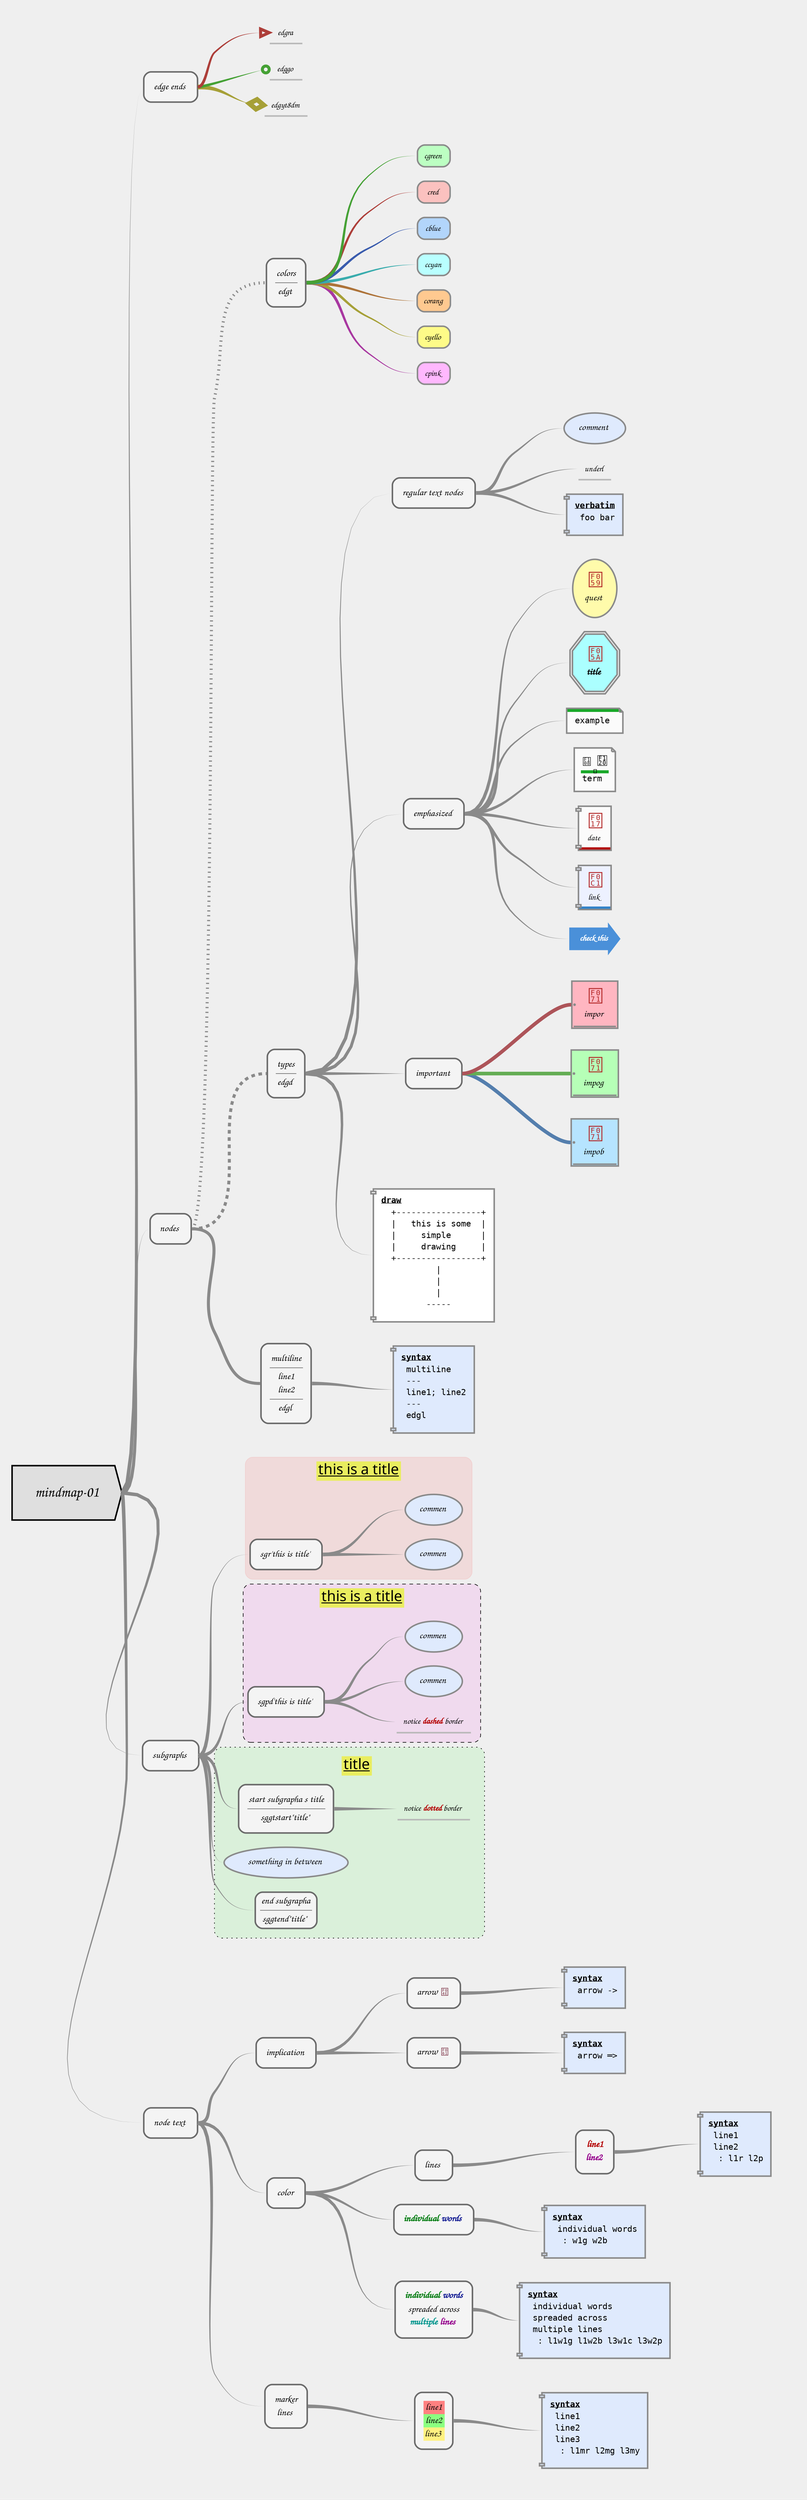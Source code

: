 digraph G {

	nodesep="0.1";
	newrank="true";
	compound="false";
	splines="true";
	ordering=out;
	rankdir=LR;
	ranksep=0.1;
	bgcolor="#efefef";

	node[fontname="Comic Sans MS" fontsize=14 fontcolor="#000000" color="#000000" gradientangle="90" penwidth=2.5];
	edge[arrowhead=none color="#8a8a8a" minlen=3 style=tapered penwidth=6 dir=forward arrowtail=none fontname="Comic Sans MS Bold" fontsize="16" fontcolor="#151e94"];

// mindmap-01
	subgraph cluster000 {

		style=radial;
		ordering=out;
		fillcolor="#efefef";
		color="#efefef";

		node1[fontsize="24" margin="0.5" shape=cds style=radial color="#000000" fillcolor="#dfdfdf" gradientangle="90" label=<<TABLE CELLBORDER="0" CELLSPACING="0" BORDER="0"><TR><TD>mindmap-01</TD></TR></TABLE>>];
		subgraph cluster104 {
			style = invis;
			subgraph cluster10403 {
				style = invis;
				subgraph cluster1040301 {
					style = invis;
					subgraph cluster104030101 {
						style = invis;
						node104030101[shape=component fontname="Dejavu Sans Mono" style="radial" margin="0.15,0.15" fillcolor="#dfeafd" color="#8a8a8a" label=<<TABLE CELLBORDER="0" CELLSPACING="0" BORDER="0"><TR><TD ALIGN="left"><B><U><FONT>syntax</FONT></U></B></TD></TR><TR><TD ALIGN="left"> line1</TD></TR><TR><TD ALIGN="left"> line2</TD></TR><TR><TD ALIGN="left"> line3</TD></TR><TR><TD ALIGN="left">  :&nbsp;l1mr&nbsp;l2mg&nbsp;l3my</TD></TR><TR><TD ALIGN="left"></TD></TR><TR><TD ALIGN="left"></TD></TR></TABLE>>];
					}
					node1040301[shape=box margin="0.2,0.2" style="rounded,radial" fontsize="16" fillcolor="#f4f4f4" color="#6a6a6a" label=<<TABLE CELLBORDER="0" CELLSPACING="0" BORDER="0"><TR><TD BGCOLOR="#FF8080">line1</TD></TR><TR><TD BGCOLOR="#8BFF80">line2</TD></TR><TR><TD BGCOLOR="#FFF180">line3&nbsp;</TD></TR></TABLE>>];
				}
				node10403[shape=box margin="0.2,0.2" style="rounded,radial" fontsize="16" fillcolor="#f4f4f4" color="#6a6a6a" label=<<TABLE CELLBORDER="0" CELLSPACING="0" BORDER="0"><TR><TD>marker</TD></TR><TR><TD>lines&nbsp;</TD></TR></TABLE>>];
			}
			subgraph cluster10402 {
				style = invis;
				subgraph cluster1040203 {
					style = invis;
					subgraph cluster104020301 {
						style = invis;
						node104020301[shape=component fontname="Dejavu Sans Mono" style="radial" margin="0.15,0.15" fillcolor="#dfeafd" color="#8a8a8a" label=<<TABLE CELLBORDER="0" CELLSPACING="0" BORDER="0"><TR><TD ALIGN="left"><B><U><FONT>syntax</FONT></U></B></TD></TR><TR><TD ALIGN="left"> individual&nbsp;words</TD></TR><TR><TD ALIGN="left"> spreaded&nbsp;across</TD></TR><TR><TD ALIGN="left"> multiple&nbsp;lines</TD></TR><TR><TD ALIGN="left">  :&nbsp;l1w1g&nbsp;l1w2b&nbsp;l3w1c&nbsp;l3w2p</TD></TR><TR><TD ALIGN="left"></TD></TR><TR><TD ALIGN="left"></TD></TR></TABLE>>];
					}
					node1040203[shape=box margin="0.2,0.2" style="rounded,radial" fontsize="16" fillcolor="#f4f4f4" color="#6a6a6a" label=<<TABLE CELLBORDER="0" CELLSPACING="0" BORDER="0"><TR><TD><B><FONT COLOR="#027b10">individual</FONT></B>&nbsp;<B><FONT COLOR="#151e94">words</FONT></B></TD></TR><TR><TD>spreaded&nbsp;across</TD></TR><TR><TD><B><FONT COLOR="#00948c">multiple</FONT></B>&nbsp;<B><FONT COLOR="#94008b">lines</FONT></B>&nbsp;</TD></TR></TABLE>>];
				}
				subgraph cluster1040202 {
					style = invis;
					subgraph cluster104020201 {
						style = invis;
						node104020201[shape=component fontname="Dejavu Sans Mono" style="radial" margin="0.15,0.15" fillcolor="#dfeafd" color="#8a8a8a" label=<<TABLE CELLBORDER="0" CELLSPACING="0" BORDER="0"><TR><TD ALIGN="left"><B><U><FONT>syntax</FONT></U></B></TD></TR><TR><TD ALIGN="left"> individual&nbsp;words</TD></TR><TR><TD ALIGN="left">  :&nbsp;w1g&nbsp;w2b</TD></TR><TR><TD ALIGN="left"></TD></TR><TR><TD ALIGN="left"></TD></TR></TABLE>>];
					}
					node1040202[shape=box margin="0.2,0.2" style="rounded,radial" fontsize="16" fillcolor="#f4f4f4" color="#6a6a6a" label=<<TABLE CELLBORDER="0" CELLSPACING="0" BORDER="0"><TR><TD><B><FONT COLOR="#027b10">individual</FONT></B>&nbsp;<B><FONT COLOR="#151e94">words</FONT></B>&nbsp;</TD></TR></TABLE>>];
				}
				subgraph cluster1040201 {
					style = invis;
					subgraph cluster104020101 {
						style = invis;
						subgraph cluster10402010101 {
							style = invis;
							node10402010101[shape=component fontname="Dejavu Sans Mono" style="radial" margin="0.15,0.15" fillcolor="#dfeafd" color="#8a8a8a" label=<<TABLE CELLBORDER="0" CELLSPACING="0" BORDER="0"><TR><TD ALIGN="left"><B><U><FONT>syntax</FONT></U></B></TD></TR><TR><TD ALIGN="left"> line1</TD></TR><TR><TD ALIGN="left"> line2</TD></TR><TR><TD ALIGN="left">  :&nbsp;l1r&nbsp;l2p</TD></TR><TR><TD ALIGN="left"></TD></TR><TR><TD ALIGN="left"></TD></TR></TABLE>>];
						}
						node104020101[shape=box margin="0.2,0.2" style="rounded,radial" fontsize="16" fillcolor="#f4f4f4" color="#6a6a6a" label=<<TABLE CELLBORDER="0" CELLSPACING="0" BORDER="0"><TR><TD><B><FONT COLOR="#B30000">line1</FONT></B></TD></TR><TR><TD><B><FONT COLOR="#94008b">line2&nbsp;</FONT></B></TD></TR></TABLE>>];
					}
					node1040201[shape=box margin="0.2,0.2" style="rounded,radial" fontsize="16" fillcolor="#f4f4f4" color="#6a6a6a" label=<<TABLE CELLBORDER="0" CELLSPACING="0" BORDER="0"><TR><TD>lines&nbsp;</TD></TR></TABLE>>];
				}
				node10402[shape=box margin="0.2,0.2" style="rounded,radial" fontsize="16" fillcolor="#f4f4f4" color="#6a6a6a" label=<<TABLE CELLBORDER="0" CELLSPACING="0" BORDER="0"><TR><TD>color&nbsp;</TD></TR></TABLE>>];
			}
			subgraph cluster10401 {
				style = invis;
				subgraph cluster1040102 {
					style = invis;
					subgraph cluster104010201 {
						style = invis;
						node104010201[shape=component fontname="Dejavu Sans Mono" style="radial" margin="0.15,0.15" fillcolor="#dfeafd" color="#8a8a8a" label=<<TABLE CELLBORDER="0" CELLSPACING="0" BORDER="0"><TR><TD ALIGN="left"><B><U><FONT>syntax</FONT></U></B></TD></TR><TR><TD ALIGN="left"> arrow&nbsp;&#9552;&gt;</TD></TR><TR><TD ALIGN="left"></TD></TR><TR><TD ALIGN="left"></TD></TR></TABLE>>];
					}
					node1040102[shape=box margin="0.2,0.2" style="rounded,radial" fontsize="16" fillcolor="#f4f4f4" color="#6a6a6a" label=<<TABLE CELLBORDER="0" CELLSPACING="0" BORDER="0"><TR><TD>arrow&nbsp;<FONT FACE="FontAwesome" POINT-SIZE="13" COLOR="#6E1B31">&#xf061;</FONT>&nbsp;</TD></TR></TABLE>>];
				}
				subgraph cluster1040101 {
					style = invis;
					subgraph cluster104010101 {
						style = invis;
						node104010101[shape=component fontname="Dejavu Sans Mono" style="radial" margin="0.15,0.15" fillcolor="#dfeafd" color="#8a8a8a" label=<<TABLE CELLBORDER="0" CELLSPACING="0" BORDER="0"><TR><TD ALIGN="left"><B><U><FONT>syntax</FONT></U></B></TD></TR><TR><TD ALIGN="left"> arrow&nbsp;-&gt;</TD></TR><TR><TD ALIGN="left"></TD></TR><TR><TD ALIGN="left"></TD></TR></TABLE>>];
					}
					node1040101[shape=box margin="0.2,0.2" style="rounded,radial" fontsize="16" fillcolor="#f4f4f4" color="#6a6a6a" label=<<TABLE CELLBORDER="0" CELLSPACING="0" BORDER="0"><TR><TD>arrow&nbsp;<FONT FACE="FontAwesome" POINT-SIZE="13" COLOR="#6E1B31">&#xf04e;</FONT>&nbsp;</TD></TR></TABLE>>];
				}
				node10401[shape=box margin="0.2,0.2" style="rounded,radial" fontsize="16" fillcolor="#f4f4f4" color="#6a6a6a" label=<<TABLE CELLBORDER="0" CELLSPACING="0" BORDER="0"><TR><TD>implication&nbsp;</TD></TR></TABLE>>];
			}
			node104[shape=box margin="0.2,0.2" style="rounded,radial" fontsize="16" fillcolor="#f4f4f4" color="#6a6a6a" label=<<TABLE CELLBORDER="0" CELLSPACING="0" BORDER="0"><TR><TD>node&nbsp;text&nbsp;</TD></TR></TABLE>>];
		}
		subgraph cluster103 {
			style = invis;
			subgraph clustercolored10305 {
				style = "dotted, rounded";
				color = "#000000";
				bgcolor = "#00FF0016";
			subgraph cluster10305 {
				style = invis;
				node10305[shape=box style="rounded,radial" fontsize="16" fillcolor="#f4f4f4" color="#6a6a6a" label=<<TABLE CELLBORDER="0" CELLSPACING="0" BORDER="0"><TR><TD>end&nbsp;subgrapha</TD></TR><TR><TD></TD></TR><HR/><TR><TD></TD></TR><TR><TD>sggtend"title"&nbsp;</TD></TR></TABLE>>];
			}
			subgraph cluster10304 {
				style = invis;
				node10304[shape=oval fontname="Comic Sans MS" fontsize="16" margin="0.1" style="radial" fillcolor="#dfeafd" color="#8a8a8a" label=<<I><TABLE CELLBORDER="0" CELLSPACING="0" BORDER="0"><TR><TD>something&nbsp;in&nbsp;between&nbsp;</TD></TR></TABLE></I>>];
			}
			subgraph cluster10303 {
				style = invis;
			fontname = "Balsamiq Sans";
				fontsize = "24";

				subgraph cluster1030301 {
					style = invis;
					node1030301[color="#b8b8b8" fontcolor="#000000" shape=underline  label=<<TABLE CELLBORDER="0" CELLSPACING="0" BORDER="0"><TR><TD>notice&nbsp;<B><FONT COLOR="#B30000">dotted</FONT></B>&nbsp;border&nbsp;</TD></TR></TABLE>>];
				}
				node10303[shape=box margin="0.2,0.2" style="rounded,radial" fontsize="16" fillcolor="#f4f4f4" color="#6a6a6a" label=<<TABLE CELLBORDER="0" CELLSPACING="0" BORDER="0"><TR><TD>start&nbsp;subgrapha&nbsp;s&nbsp;title</TD></TR><TR><TD></TD></TR><HR/><TR><TD></TD></TR><TR><TD>sggtstart"title"&nbsp;</TD></TR></TABLE>>];
			label = <<TABLE CELLBORDER="0" CELLPADDING="3" CELLSPACING="3" BORDER="0"><TR><TD BGCOLOR="#E9ED5F" COLOR="#000000"><U>title</U></TD></TR></TABLE>>
			}
			}
			subgraph cluster10302 {
				style = "dashed, rounded";
				color = "#000000";
				bgcolor = "#FF00EA16"
			fontname = "Balsamiq Sans";
				fontsize = "24";

				subgraph cluster1030203 {
					style = invis;
					node1030203[shape=underline fontcolor="#000000" color="#b8b8b8" label=<<TABLE CELLBORDER="0" CELLSPACING="0" BORDER="0"><TR><TD>notice&nbsp;<B><FONT COLOR="#B30000">dashed</FONT></B>&nbsp;border&nbsp;</TD></TR></TABLE>>];
				}
				subgraph cluster1030202 {
					style = invis;
					node1030202[shape=oval fontname="Comic Sans MS" fontsize="16" margin="0.1" style="radial" fillcolor="#dfeafd" color="#8a8a8a" label=<<I><TABLE CELLBORDER="0" CELLSPACING="0" BORDER="0"><TR><TD>commen&nbsp;</TD></TR></TABLE></I>>];
				}
				subgraph cluster1030201 {
					style = invis;
					node1030201[shape=oval fontname="Comic Sans MS" fontsize="16" margin="0.1" style="radial" fillcolor="#dfeafd" color="#8a8a8a" label=<<I><TABLE CELLBORDER="0" CELLSPACING="0" BORDER="0"><TR><TD>commen&nbsp;</TD></TR></TABLE></I>>];
				}
				node10302[shape=box margin="0.2,0.2" style="rounded,radial" fontsize="16" fillcolor="#f4f4f4" color="#6a6a6a" label=<<TABLE CELLBORDER="0" CELLSPACING="0" BORDER="0"><TR><TD>sgpd'this&nbsp;is&nbsp;title'&nbsp;</TD></TR></TABLE>>];
			label = <<TABLE CELLBORDER="0" CELLPADDING="3" CELLSPACING="3" BORDER="0"><TR><TD BGCOLOR="#E9ED5F" COLOR="#000000"><U>this is a title</U></TD></TR></TABLE>>
			}
			subgraph cluster10301 {
				style = " rounded";
				color = "#FF000016";
				bgcolor = "#FF000016"
			fontname = "Balsamiq Sans";
				fontsize = "24";

				subgraph cluster1030102 {
					style = invis;
					node1030102[shape=oval fontname="Comic Sans MS" fontsize="16" margin="0.1" style="radial" fillcolor="#dfeafd" color="#8a8a8a" label=<<I><TABLE CELLBORDER="0" CELLSPACING="0" BORDER="0"><TR><TD>commen&nbsp;</TD></TR></TABLE></I>>];
				}
				subgraph cluster1030101 {
					style = invis;
					node1030101[shape=oval fontname="Comic Sans MS" fontsize="16" margin="0.1" style="radial" fillcolor="#dfeafd" color="#8a8a8a" label=<<I><TABLE CELLBORDER="0" CELLSPACING="0" BORDER="0"><TR><TD>commen&nbsp;</TD></TR></TABLE></I>>];
				}
				node10301[shape=box margin="0.2,0.2" style="rounded,radial" fontsize="16" fillcolor="#f4f4f4" color="#6a6a6a" label=<<TABLE CELLBORDER="0" CELLSPACING="0" BORDER="0"><TR><TD>sgr'this&nbsp;is&nbsp;title'&nbsp;</TD></TR></TABLE>>];
			label = <<TABLE CELLBORDER="0" CELLPADDING="3" CELLSPACING="3" BORDER="0"><TR><TD BGCOLOR="#E9ED5F" COLOR="#000000"><U>this is a title</U></TD></TR></TABLE>>
			}
			node103[shape=box margin="0.2,0.2" style="rounded,radial" fontsize="16" fillcolor="#f4f4f4" color="#6a6a6a" label=<<TABLE CELLBORDER="0" CELLSPACING="0" BORDER="0"><TR><TD>subgraphs&nbsp;</TD></TR></TABLE>>];
		}
		subgraph cluster102 {
			style = invis;
			subgraph cluster10203 {
				style = invis;
				subgraph cluster1020301 {
					style = invis;
					node1020301[shape=component fontname="Dejavu Sans Mono" style="radial" margin="0.15,0.15" fillcolor="#dfeafd" color="#8a8a8a" label=<<TABLE CELLBORDER="0" CELLSPACING="0" BORDER="0"><TR><TD ALIGN="left"><B><U><FONT>syntax</FONT></U></B></TD></TR><TR><TD ALIGN="left"> multiline</TD></TR><TR><TD ALIGN="left"> ---</TD></TR><TR><TD ALIGN="left"> line1;&nbsp;line2</TD></TR><TR><TD ALIGN="left"> ---</TD></TR><TR><TD ALIGN="left"> edgl</TD></TR><TR><TD ALIGN="left"></TD></TR><TR><TD ALIGN="left"></TD></TR></TABLE>>];
				}
				node10203[shape=box margin="0.2,0.2" style="rounded,radial" fontsize="16" fillcolor="#f4f4f4" color="#6a6a6a" label=<<TABLE CELLBORDER="0" CELLSPACING="0" BORDER="0"><TR><TD>multiline</TD></TR><TR><TD></TD></TR><HR/><TR><TD></TD></TR><TR><TD>line1</TD></TR><TR><TD>line2</TD></TR><TR><TD></TD></TR><HR/><TR><TD></TD></TR><TR><TD>edgl&nbsp;</TD></TR></TABLE>>];
			}
			subgraph cluster10202 {
				style = invis;
				subgraph cluster1020204 {
					style = invis;
					node1020204[shape=component fontname="Dejavu Sans Mono" style="radial" margin="0.15,0.15" fillcolor="#ffffff" color="#8a8a8a" label=<<TABLE CELLBORDER="0" CELLSPACING="0" BORDER="0"><TR><TD ALIGN="left"><B><U><FONT>draw</FONT></U></B></TD></TR><TR><TD ALIGN="left">  +-----------------+</TD></TR><TR><TD ALIGN="left">  |&nbsp;  this&nbsp;is&nbsp;some&nbsp; |</TD></TR><TR><TD ALIGN="left">  |&nbsp;    simple&nbsp;     |</TD></TR><TR><TD ALIGN="left">  |&nbsp;    drawing&nbsp;    |</TD></TR><TR><TD ALIGN="left">  +-----------------+</TD></TR><TR><TD ALIGN="left">           |</TD></TR><TR><TD ALIGN="left">           |</TD></TR><TR><TD ALIGN="left">           |</TD></TR><TR><TD ALIGN="left">         -----</TD></TR><TR><TD ALIGN="left"></TD></TR><TR><TD ALIGN="left"></TD></TR></TABLE>>];
				}
				subgraph cluster1020203 {
					style = invis;
					subgraph cluster102020303 {
						style = invis;
						node102020303[shape=signature fontsize="16" margin="0.25" style="radial" fillcolor="#b6e4ff" color="#8a8a8a" label=<<TABLE CELLBORDER="0" CELLSPACING="0" BORDER="0"><TR><TD><FONT FACE="FontAwesome" COLOR="#B32727" POINT-SIZE="25">&#xf071;</FONT></TD></TR><TR><TD>impob&nbsp;</TD></TR></TABLE>>];
					}
					subgraph cluster102020302 {
						style = invis;
						node102020302[shape=signature fontsize="16" margin="0.25" style="radial" fillcolor="#b6ffb7" color="#8a8a8a" label=<<TABLE CELLBORDER="0" CELLSPACING="0" BORDER="0"><TR><TD><FONT FACE="FontAwesome" COLOR="#B32727" POINT-SIZE="25">&#xf071;</FONT></TD></TR><TR><TD>impog&nbsp;</TD></TR></TABLE>>];
					}
					subgraph cluster102020301 {
						style = invis;
						node102020301[shape=signature fontsize="16" margin="0.25" style="radial" fillcolor="#ffb6c1" color="#8a8a8a" label=<<TABLE CELLBORDER="0" CELLSPACING="0" BORDER="0"><TR><TD><FONT FACE="FontAwesome" COLOR="#B32727" POINT-SIZE="25">&#xf071;</FONT></TD></TR><TR><TD>impor&nbsp;</TD></TR></TABLE>>];
					}
					node1020203[shape=box margin="0.2,0.2" style="rounded,radial" fontsize="16" fillcolor="#f4f4f4" color="#6a6a6a" label=<<TABLE CELLBORDER="0" CELLSPACING="0" BORDER="0"><TR><TD>important&nbsp;</TD></TR></TABLE>>];
				}
				subgraph cluster1020202 {
					style = invis;
					subgraph cluster102020207 {
						style = invis;
						node102020207[shape=rarrow fontcolor="#000000" margin="0.20" style="filled" fillcolor="#4A90D9" fontcolor="#ffffff" color="#4A90D9" label=<<B><TABLE CELLBORDER="0" CELLSPACING="0" BORDER="0"><TR><TD>check&nbsp;this&nbsp;</TD></TR></TABLE></B>>];
					}
					subgraph cluster102020206 {
						style = invis;
						node102020206[shape=component gradientangle="270" style="filled" margin="0.15,0.15,0.15" fillcolor="#edf1ff;0.93:#3283c9" color="#8a8a8a" label=<<TABLE CELLBORDER="0" CELLSPACING="0" BORDER="0"><TR><TD><FONT FACE="FontAwesome" COLOR="#B32727" POINT-SIZE="25">&#xf0c1;</FONT></TD></TR><TR><TD>link&nbsp;</TD></TR></TABLE>>];
					}
					subgraph cluster102020205 {
						style = invis;
						node102020205[shape=component gradientangle="270" style="filled" margin="0.15,0.15,0.15" fillcolor="#fbfbfb;0.93:#B30E0E" color="#8a8a8a" label=<<TABLE CELLBORDER="0" CELLSPACING="0" BORDER="0"><TR><TD><FONT FACE="FontAwesome" COLOR="#B32727" POINT-SIZE="25">&#xf017;</FONT></TD></TR><TR><TD>date&nbsp;</TD></TR></TABLE>>];
					}
					subgraph cluster102020204 {
						style = invis;
						node102020204[shape=note fontname="Dejavu Sans Mono" gradientangle="270" style="filled" margin="0.15,0.15" fillcolor="#fbfbfb" color="#8a8a8a" label=<<TABLE CELLBORDER="0" CELLSPACING="0" BORDER="0"><TR><TD><FONT FACE="FontAwesome" COLOR="#000000" POINT-SIZE="15">&#xf108;</FONT>&nbsp;<FONT FACE="FontAwesome" COLOR="#000000" POINT-SIZE="20">&#xf120;</FONT></TD></TR><TR><TD BGCOLOR="#18A828"><FONT FACE="FontAwesome" COLOR="#000000" POINT-SIZE="1">&#xf120;</FONT></TD></TR><TR><TD ALIGN="left">term&nbsp;</TD></TR></TABLE>>];
					}
					subgraph cluster102020203 {
						style = invis;
						node102020203[shape=note fontname="Dejavu Sans Mono" gradientangle="270" style="filled" margin="0.15,0.15" fillcolor="#18A828;0.15:#fbfbfb" color="#8a8a8a" label=<<TABLE CELLBORDER="0" CELLSPACING="0" BORDER="0"><TR><TD ALIGN="left">example&nbsp;</TD></TR></TABLE>>];
					}
					subgraph cluster102020202 {
						style = invis;
						node102020202[shape=doubleoctagon fontname="Comic Sans MS Bold" fontsize="16" style="radial" fillcolor="#abffff" color="#8a8a8a" label=<<TABLE CELLBORDER="0" CELLSPACING="0" BORDER="0"><TR><TD><FONT FACE="FontAwesome" COLOR="#B32727" POINT-SIZE="25">&#xf05a;</FONT></TD></TR><TR><TD>title&nbsp;</TD></TR></TABLE>>];
					}
					subgraph cluster102020201 {
						style = invis;
						node102020201[shape=oval fontname="Comic Sans MS" fontsize="16" margin="0.1" style="radial" fillcolor="#fffbab" color="#8a8a8a" label=<<TABLE CELLBORDER="0" CELLSPACING="0" BORDER="0"><TR><TD><FONT FACE="FontAwesome" COLOR="#B32727" POINT-SIZE="25">&#xf059;</FONT></TD></TR><TR><TD>quest&nbsp;</TD></TR></TABLE>>];
					}
					node1020202[shape=box margin="0.2,0.2" style="rounded,radial" fontsize="16" fillcolor="#f4f4f4" color="#6a6a6a" label=<<TABLE CELLBORDER="0" CELLSPACING="0" BORDER="0"><TR><TD>emphasized&nbsp;</TD></TR></TABLE>>];
				}
				subgraph cluster1020201 {
					style = invis;
					subgraph cluster102020103 {
						style = invis;
						node102020103[shape=component fontname="Dejavu Sans Mono" style="radial" margin="0.15,0.15" fillcolor="#dfeafd" color="#8a8a8a" label=<<TABLE CELLBORDER="0" CELLSPACING="0" BORDER="0"><TR><TD ALIGN="left"><B><U><FONT>verbatim</FONT></U></B></TD></TR><TR><TD ALIGN="left"> foo&nbsp;bar</TD></TR><TR><TD ALIGN="left"></TD></TR><TR><TD ALIGN="left"></TD></TR></TABLE>>];
					}
					subgraph cluster102020102 {
						style = invis;
						node102020102[color="#b8b8b8" fontcolor="#000000" shape=underline  label=<<TABLE CELLBORDER="0" CELLSPACING="0" BORDER="0"><TR><TD>underl&nbsp;</TD></TR></TABLE>>];
					}
					subgraph cluster102020101 {
						style = invis;
						node102020101[shape=oval fontname="Comic Sans MS" fontsize="16" margin="0.1" style="radial" fillcolor="#dfeafd" color="#8a8a8a" label=<<I><TABLE CELLBORDER="0" CELLSPACING="0" BORDER="0"><TR><TD>comment&nbsp;</TD></TR></TABLE></I>>];
					}
					node1020201[shape=box margin="0.2,0.2" style="rounded,radial" fontsize="16" fillcolor="#f4f4f4" color="#6a6a6a" label=<<TABLE CELLBORDER="0" CELLSPACING="0" BORDER="0"><TR><TD>regular&nbsp;text&nbsp;nodes&nbsp;</TD></TR></TABLE>>];
				}
				node10202[shape=box margin="0.2,0.2" style="rounded,radial" fontsize="16" fillcolor="#f4f4f4" color="#6a6a6a" label=<<TABLE CELLBORDER="0" CELLSPACING="0" BORDER="0"><TR><TD>types</TD></TR><TR><TD></TD></TR><HR/><TR><TD></TD></TR><TR><TD>edgd&nbsp;</TD></TR></TABLE>>];
			}
			subgraph cluster10201 {
				style = invis;
				subgraph cluster1020107 {
					style = invis;
					node1020107[shape=box style="rounded,radial" fillcolor="#ffb8fe" color="#8a8a8a" label=<<TABLE CELLBORDER="0" CELLSPACING="0" BORDER="0"><TR><TD>cpink&nbsp;</TD></TR></TABLE>>];
				}
				subgraph cluster1020106 {
					style = invis;
					node1020106[shape=box style="rounded,radial" fillcolor="#fefb88" color="#8a8a8a" label=<<TABLE CELLBORDER="0" CELLSPACING="0" BORDER="0"><TR><TD>cyello&nbsp;</TD></TR></TABLE>>];
				}
				subgraph cluster1020105 {
					style = invis;
					node1020105[shape=box style="rounded,radial" fillcolor="#ffc990" color="#8a8a8a" label=<<TABLE CELLBORDER="0" CELLSPACING="0" BORDER="0"><TR><TD>corang&nbsp;</TD></TR></TABLE>>];
				}
				subgraph cluster1020104 {
					style = invis;
					node1020104[shape=box style="rounded,radial" fillcolor="#b9ffff" color="#8a8a8a" label=<<TABLE CELLBORDER="0" CELLSPACING="0" BORDER="0"><TR><TD>ccyan&nbsp;</TD></TR></TABLE>>];
				}
				subgraph cluster1020103 {
					style = invis;
					node1020103[shape=box style="rounded,radial" fillcolor="#b2d5fb" color="#8a8a8a" label=<<TABLE CELLBORDER="0" CELLSPACING="0" BORDER="0"><TR><TD>cblue&nbsp;</TD></TR></TABLE>>];
				}
				subgraph cluster1020102 {
					style = invis;
					node1020102[shape=box style="rounded,radial" fillcolor="#fbc1bf" color="#8a8a8a" label=<<TABLE CELLBORDER="0" CELLSPACING="0" BORDER="0"><TR><TD>cred&nbsp;</TD></TR></TABLE>>];
				}
				subgraph cluster1020101 {
					style = invis;
					node1020101[shape=box style="rounded,radial" fillcolor="#bcffc2" color="#8a8a8a" label=<<TABLE CELLBORDER="0" CELLSPACING="0" BORDER="0"><TR><TD>cgreen&nbsp;</TD></TR></TABLE>>];
				}
				node10201[shape=box margin="0.2,0.2" style="rounded,radial" fontsize="16" fillcolor="#f4f4f4" color="#6a6a6a" label=<<TABLE CELLBORDER="0" CELLSPACING="0" BORDER="0"><TR><TD>colors</TD></TR><TR><TD></TD></TR><HR/><TR><TD></TD></TR><TR><TD>edgt&nbsp;</TD></TR></TABLE>>];
			}
			node102[shape=box margin="0.2,0.2" style="rounded,radial" fontsize="16" fillcolor="#f4f4f4" color="#6a6a6a" label=<<TABLE CELLBORDER="0" CELLSPACING="0" BORDER="0"><TR><TD>nodes&nbsp;</TD></TR></TABLE>>];
		}
		subgraph cluster101 {
			style = invis;
			subgraph cluster10103 {
				style = invis;
				node10103[shape=underline fontcolor="#000000" color="#b8b8b8" label=<<TABLE CELLBORDER="0" CELLSPACING="0" BORDER="0"><TR><TD>edgyt8dm&nbsp;</TD></TR></TABLE>>];
			}
			subgraph cluster10102 {
				style = invis;
				node10102[shape=underline fontcolor="#000000" color="#b8b8b8" label=<<TABLE CELLBORDER="0" CELLSPACING="0" BORDER="0"><TR><TD>edggo&nbsp;</TD></TR></TABLE>>];
			}
			subgraph cluster10101 {
				style = invis;
				node10101[shape=underline fontcolor="#000000" color="#b8b8b8" label=<<TABLE CELLBORDER="0" CELLSPACING="0" BORDER="0"><TR><TD>edgra&nbsp;</TD></TR></TABLE>>];
			}
			node101[shape=box margin="0.2,0.2" style="rounded,radial" fontsize="16" fillcolor="#f4f4f4" color="#6a6a6a" label=<<TABLE CELLBORDER="0" CELLSPACING="0" BORDER="0"><TR><TD>edge&nbsp;ends&nbsp;</TD></TR></TABLE>>];
		}


					node1040301:e -> node104030101:w;
				node10403:e -> node1040301:w;
			node104:e -> node10403:w;
					node1040203:e -> node104020301:w;
				node10402:e -> node1040203:w;
					node1040202:e -> node104020201:w;
				node10402:e -> node1040202:w;
						node104020101:e -> node10402010101:w;
					node1040201:e -> node104020101:w;
				node10402:e -> node1040201:w;
			node104:e -> node10402:w;
					node1040102:e -> node104010201:w;
				node10401:e -> node1040102:w;
					node1040101:e -> node104010101:w;
				node10401:e -> node1040101:w;
			node104:e -> node10401:w;
		node1:e -> node104:w;
			node103:e -> node10305:w;
			node103:e -> node10304:w;
				node10303:e -> node1030301:w;
			node103:e -> node10303:w;
				node10302:e -> node1030203:w;
				node10302:e -> node1030202:w;
				node10302:e -> node1030201:w;
			node103:e -> node10302:w;
				node10301:e -> node1030102:w;
				node10301:e -> node1030101:w;
			node103:e -> node10301:w;
		node1:e -> node103:w;
				node10203:e -> node1020301:w;
			node102:e -> node10203:w[ style="bold" arrowsize="1.414214" penwidth="5"];
				node10202:e -> node1020204:w;
					node1020203:e -> node102020303:w[style="bold" color="#547EAD"];
					node1020203:e -> node102020302:w[style="bold" color="#64AD54"];
					node1020203:e -> node102020301:w[style="bold" color="#AD5459"];
				node10202:e -> node1020203:w;
					node1020202:e -> node102020207:w;
					node1020202:e -> node102020206:w;
					node1020202:e -> node102020205:w;
					node1020202:e -> node102020204:w;
					node1020202:e -> node102020203:w;
					node1020202:e -> node102020202:w;
					node1020202:e -> node102020201:w;
				node10202:e -> node1020202:w;
					node1020201:e -> node102020103:w;
					node1020201:e -> node102020102:w;
					node1020201:e -> node102020101:w;
				node10202:e -> node1020201:w;
			node102:e -> node10202:w[ style="dashed" arrowsize="1.414214" penwidth="5"];
				node10201:e -> node1020107:w[color="#A837A0"];
				node10201:e -> node1020106:w[color="#A6A037"];
				node10201:e -> node1020105:w[color="#AD7339"];
				node10201:e -> node1020104:w[color="#39ACAD"];
				node10201:e -> node1020103:w[color="#395BAD"];
				node10201:e -> node1020102:w[color="#AD3E39"];
				node10201:e -> node1020101:w[color="#45A135"];
			node102:e -> node10201:w[ style="dotted" arrowsize="1.414214" penwidth="5"];
		node1:e -> node102:w;
			node101:e -> node10103:w[ color="#A6A037" arrowsize="2.000000" penwidth="8" arrowhead="odiamond"];
			node101:e -> node10102:w[ color="#45A135" arrowsize="1.414214" penwidth="5" arrowhead="odot"];
			node101:e -> node10101:w[ color="#AD3E39" arrowsize="1.414214" penwidth="5" arrowhead="empty"];
		node1:e -> node101:w;
	}
}
